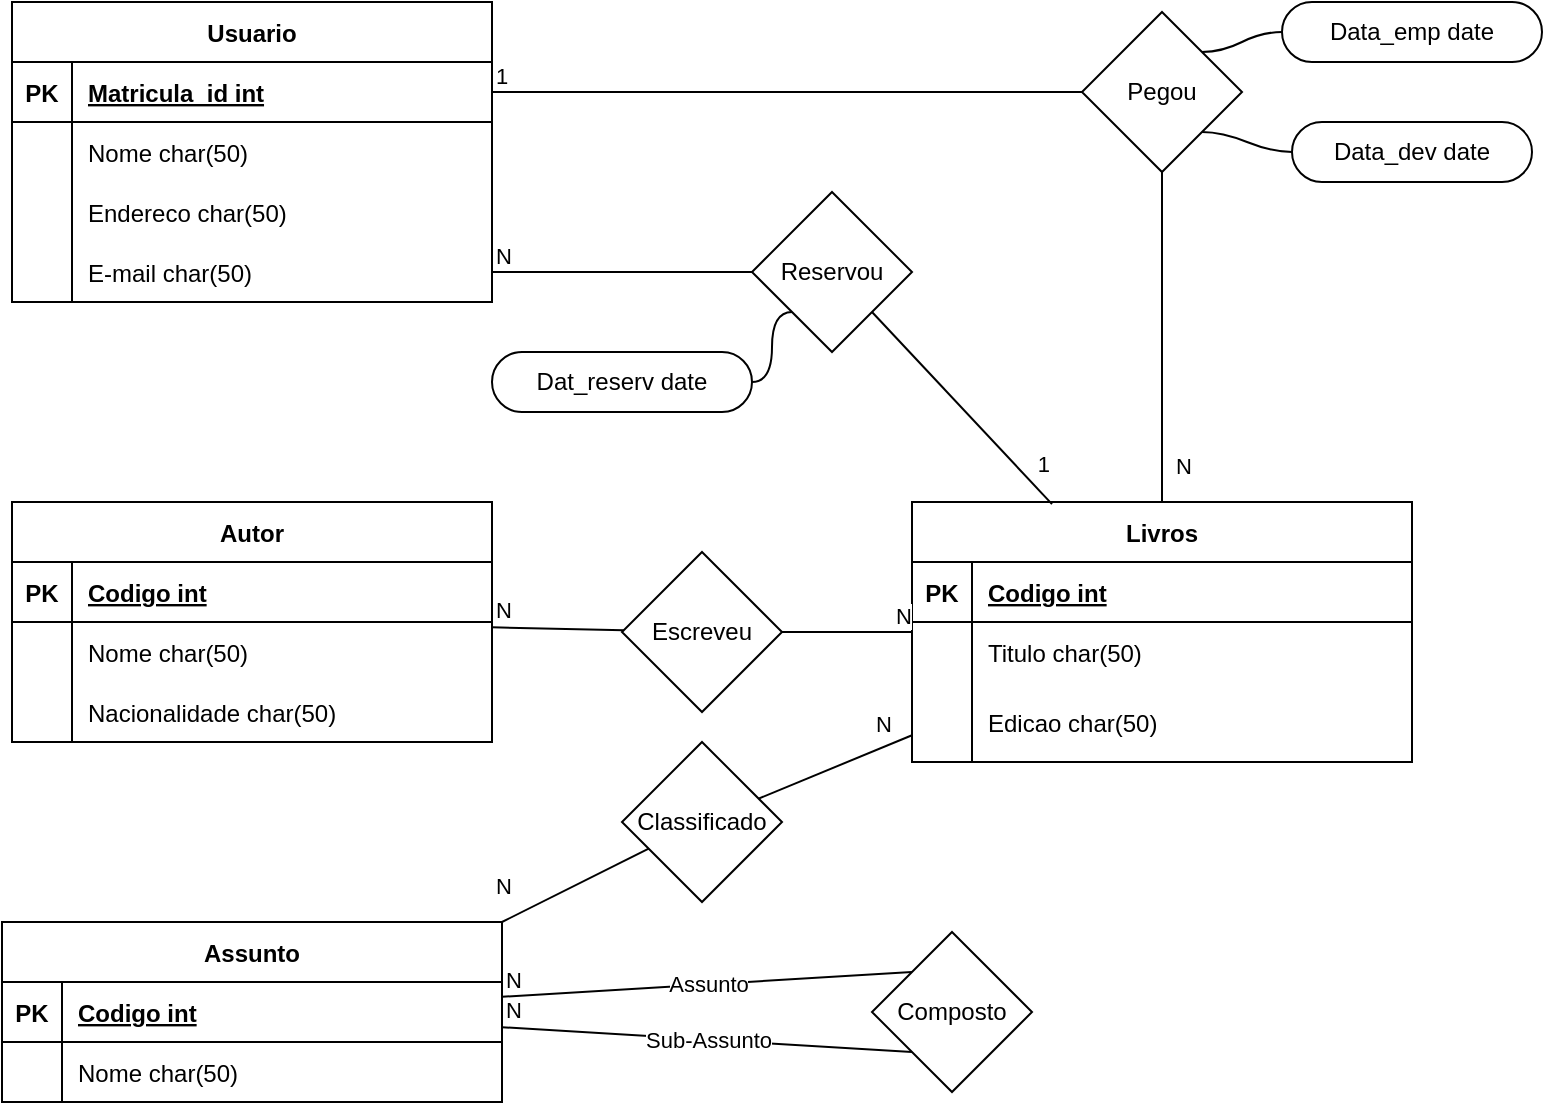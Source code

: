 <mxfile version="24.5.5" type="github">
  <diagram id="R2lEEEUBdFMjLlhIrx00" name="Page-1">
    <mxGraphModel dx="1386" dy="785" grid="1" gridSize="10" guides="1" tooltips="1" connect="1" arrows="1" fold="1" page="1" pageScale="1" pageWidth="850" pageHeight="1100" math="0" shadow="0" extFonts="Permanent Marker^https://fonts.googleapis.com/css?family=Permanent+Marker">
      <root>
        <mxCell id="0" />
        <mxCell id="1" parent="0" />
        <mxCell id="jcqtpW5KHv1Esdk2uRh_-1" value="Livros" style="shape=table;startSize=30;container=1;collapsible=1;childLayout=tableLayout;fixedRows=1;rowLines=0;fontStyle=1;align=center;resizeLast=1;" vertex="1" parent="1">
          <mxGeometry x="490" y="280" width="250" height="130" as="geometry" />
        </mxCell>
        <mxCell id="jcqtpW5KHv1Esdk2uRh_-2" value="" style="shape=partialRectangle;collapsible=0;dropTarget=0;pointerEvents=0;fillColor=none;points=[[0,0.5],[1,0.5]];portConstraint=eastwest;top=0;left=0;right=0;bottom=1;" vertex="1" parent="jcqtpW5KHv1Esdk2uRh_-1">
          <mxGeometry y="30" width="250" height="30" as="geometry" />
        </mxCell>
        <mxCell id="jcqtpW5KHv1Esdk2uRh_-3" value="PK" style="shape=partialRectangle;overflow=hidden;connectable=0;fillColor=none;top=0;left=0;bottom=0;right=0;fontStyle=1;" vertex="1" parent="jcqtpW5KHv1Esdk2uRh_-2">
          <mxGeometry width="30" height="30" as="geometry">
            <mxRectangle width="30" height="30" as="alternateBounds" />
          </mxGeometry>
        </mxCell>
        <mxCell id="jcqtpW5KHv1Esdk2uRh_-4" value="Codigo int" style="shape=partialRectangle;overflow=hidden;connectable=0;fillColor=none;top=0;left=0;bottom=0;right=0;align=left;spacingLeft=6;fontStyle=5;" vertex="1" parent="jcqtpW5KHv1Esdk2uRh_-2">
          <mxGeometry x="30" width="220" height="30" as="geometry">
            <mxRectangle width="220" height="30" as="alternateBounds" />
          </mxGeometry>
        </mxCell>
        <mxCell id="jcqtpW5KHv1Esdk2uRh_-5" value="" style="shape=partialRectangle;collapsible=0;dropTarget=0;pointerEvents=0;fillColor=none;points=[[0,0.5],[1,0.5]];portConstraint=eastwest;top=0;left=0;right=0;bottom=0;" vertex="1" parent="jcqtpW5KHv1Esdk2uRh_-1">
          <mxGeometry y="60" width="250" height="30" as="geometry" />
        </mxCell>
        <mxCell id="jcqtpW5KHv1Esdk2uRh_-6" value="" style="shape=partialRectangle;overflow=hidden;connectable=0;fillColor=none;top=0;left=0;bottom=0;right=0;" vertex="1" parent="jcqtpW5KHv1Esdk2uRh_-5">
          <mxGeometry width="30" height="30" as="geometry">
            <mxRectangle width="30" height="30" as="alternateBounds" />
          </mxGeometry>
        </mxCell>
        <mxCell id="jcqtpW5KHv1Esdk2uRh_-7" value="Titulo char(50)" style="shape=partialRectangle;overflow=hidden;connectable=0;fillColor=none;top=0;left=0;bottom=0;right=0;align=left;spacingLeft=6;" vertex="1" parent="jcqtpW5KHv1Esdk2uRh_-5">
          <mxGeometry x="30" width="220" height="30" as="geometry">
            <mxRectangle width="220" height="30" as="alternateBounds" />
          </mxGeometry>
        </mxCell>
        <mxCell id="jcqtpW5KHv1Esdk2uRh_-11" style="shape=partialRectangle;collapsible=0;dropTarget=0;pointerEvents=0;fillColor=none;points=[[0,0.5],[1,0.5]];portConstraint=eastwest;top=0;left=0;right=0;bottom=0;" vertex="1" parent="jcqtpW5KHv1Esdk2uRh_-1">
          <mxGeometry y="90" width="250" height="40" as="geometry" />
        </mxCell>
        <mxCell id="jcqtpW5KHv1Esdk2uRh_-12" style="shape=partialRectangle;overflow=hidden;connectable=0;fillColor=none;top=0;left=0;bottom=0;right=0;" vertex="1" parent="jcqtpW5KHv1Esdk2uRh_-11">
          <mxGeometry width="30" height="40" as="geometry">
            <mxRectangle width="30" height="40" as="alternateBounds" />
          </mxGeometry>
        </mxCell>
        <mxCell id="jcqtpW5KHv1Esdk2uRh_-13" value="Edicao char(50)" style="shape=partialRectangle;overflow=hidden;connectable=0;fillColor=none;top=0;left=0;bottom=0;right=0;align=left;spacingLeft=6;" vertex="1" parent="jcqtpW5KHv1Esdk2uRh_-11">
          <mxGeometry x="30" width="220" height="40" as="geometry">
            <mxRectangle width="220" height="40" as="alternateBounds" />
          </mxGeometry>
        </mxCell>
        <UserObject label="Autor" link="data:page/id,R2lEEEUBdFMjLlhIrx00" id="jcqtpW5KHv1Esdk2uRh_-14">
          <mxCell style="shape=table;startSize=30;container=1;collapsible=1;childLayout=tableLayout;fixedRows=1;rowLines=0;fontStyle=1;align=center;resizeLast=1;" vertex="1" parent="1">
            <mxGeometry x="40" y="280" width="240" height="120" as="geometry" />
          </mxCell>
        </UserObject>
        <mxCell id="jcqtpW5KHv1Esdk2uRh_-15" value="" style="shape=partialRectangle;collapsible=0;dropTarget=0;pointerEvents=0;fillColor=none;points=[[0,0.5],[1,0.5]];portConstraint=eastwest;top=0;left=0;right=0;bottom=1;" vertex="1" parent="jcqtpW5KHv1Esdk2uRh_-14">
          <mxGeometry y="30" width="240" height="30" as="geometry" />
        </mxCell>
        <mxCell id="jcqtpW5KHv1Esdk2uRh_-16" value="PK" style="shape=partialRectangle;overflow=hidden;connectable=0;fillColor=none;top=0;left=0;bottom=0;right=0;fontStyle=1;" vertex="1" parent="jcqtpW5KHv1Esdk2uRh_-15">
          <mxGeometry width="30" height="30" as="geometry">
            <mxRectangle width="30" height="30" as="alternateBounds" />
          </mxGeometry>
        </mxCell>
        <mxCell id="jcqtpW5KHv1Esdk2uRh_-17" value="Codigo int" style="shape=partialRectangle;overflow=hidden;connectable=0;fillColor=none;top=0;left=0;bottom=0;right=0;align=left;spacingLeft=6;fontStyle=5;" vertex="1" parent="jcqtpW5KHv1Esdk2uRh_-15">
          <mxGeometry x="30" width="210" height="30" as="geometry">
            <mxRectangle width="210" height="30" as="alternateBounds" />
          </mxGeometry>
        </mxCell>
        <mxCell id="jcqtpW5KHv1Esdk2uRh_-18" value="" style="shape=partialRectangle;collapsible=0;dropTarget=0;pointerEvents=0;fillColor=none;points=[[0,0.5],[1,0.5]];portConstraint=eastwest;top=0;left=0;right=0;bottom=0;" vertex="1" parent="jcqtpW5KHv1Esdk2uRh_-14">
          <mxGeometry y="60" width="240" height="30" as="geometry" />
        </mxCell>
        <mxCell id="jcqtpW5KHv1Esdk2uRh_-19" value="" style="shape=partialRectangle;overflow=hidden;connectable=0;fillColor=none;top=0;left=0;bottom=0;right=0;" vertex="1" parent="jcqtpW5KHv1Esdk2uRh_-18">
          <mxGeometry width="30" height="30" as="geometry">
            <mxRectangle width="30" height="30" as="alternateBounds" />
          </mxGeometry>
        </mxCell>
        <mxCell id="jcqtpW5KHv1Esdk2uRh_-20" value="Nome char(50)" style="shape=partialRectangle;overflow=hidden;connectable=0;fillColor=none;top=0;left=0;bottom=0;right=0;align=left;spacingLeft=6;" vertex="1" parent="jcqtpW5KHv1Esdk2uRh_-18">
          <mxGeometry x="30" width="210" height="30" as="geometry">
            <mxRectangle width="210" height="30" as="alternateBounds" />
          </mxGeometry>
        </mxCell>
        <mxCell id="jcqtpW5KHv1Esdk2uRh_-21" value="" style="shape=partialRectangle;collapsible=0;dropTarget=0;pointerEvents=0;fillColor=none;points=[[0,0.5],[1,0.5]];portConstraint=eastwest;top=0;left=0;right=0;bottom=0;" vertex="1" parent="jcqtpW5KHv1Esdk2uRh_-14">
          <mxGeometry y="90" width="240" height="30" as="geometry" />
        </mxCell>
        <mxCell id="jcqtpW5KHv1Esdk2uRh_-22" value="" style="shape=partialRectangle;overflow=hidden;connectable=0;fillColor=none;top=0;left=0;bottom=0;right=0;" vertex="1" parent="jcqtpW5KHv1Esdk2uRh_-21">
          <mxGeometry width="30" height="30" as="geometry">
            <mxRectangle width="30" height="30" as="alternateBounds" />
          </mxGeometry>
        </mxCell>
        <mxCell id="jcqtpW5KHv1Esdk2uRh_-23" value="Nacionalidade char(50)" style="shape=partialRectangle;overflow=hidden;connectable=0;fillColor=none;top=0;left=0;bottom=0;right=0;align=left;spacingLeft=6;" vertex="1" parent="jcqtpW5KHv1Esdk2uRh_-21">
          <mxGeometry x="30" width="210" height="30" as="geometry">
            <mxRectangle width="210" height="30" as="alternateBounds" />
          </mxGeometry>
        </mxCell>
        <mxCell id="jcqtpW5KHv1Esdk2uRh_-24" value="Usuario" style="shape=table;startSize=30;container=1;collapsible=1;childLayout=tableLayout;fixedRows=1;rowLines=0;fontStyle=1;align=center;resizeLast=1;" vertex="1" parent="1">
          <mxGeometry x="40" y="30" width="240" height="150" as="geometry" />
        </mxCell>
        <mxCell id="jcqtpW5KHv1Esdk2uRh_-25" value="" style="shape=partialRectangle;collapsible=0;dropTarget=0;pointerEvents=0;fillColor=none;points=[[0,0.5],[1,0.5]];portConstraint=eastwest;top=0;left=0;right=0;bottom=1;" vertex="1" parent="jcqtpW5KHv1Esdk2uRh_-24">
          <mxGeometry y="30" width="240" height="30" as="geometry" />
        </mxCell>
        <mxCell id="jcqtpW5KHv1Esdk2uRh_-26" value="PK" style="shape=partialRectangle;overflow=hidden;connectable=0;fillColor=none;top=0;left=0;bottom=0;right=0;fontStyle=1;" vertex="1" parent="jcqtpW5KHv1Esdk2uRh_-25">
          <mxGeometry width="30" height="30" as="geometry">
            <mxRectangle width="30" height="30" as="alternateBounds" />
          </mxGeometry>
        </mxCell>
        <mxCell id="jcqtpW5KHv1Esdk2uRh_-27" value="Matricula_id int" style="shape=partialRectangle;overflow=hidden;connectable=0;fillColor=none;top=0;left=0;bottom=0;right=0;align=left;spacingLeft=6;fontStyle=5;" vertex="1" parent="jcqtpW5KHv1Esdk2uRh_-25">
          <mxGeometry x="30" width="210" height="30" as="geometry">
            <mxRectangle width="210" height="30" as="alternateBounds" />
          </mxGeometry>
        </mxCell>
        <mxCell id="jcqtpW5KHv1Esdk2uRh_-28" value="" style="shape=partialRectangle;collapsible=0;dropTarget=0;pointerEvents=0;fillColor=none;points=[[0,0.5],[1,0.5]];portConstraint=eastwest;top=0;left=0;right=0;bottom=0;" vertex="1" parent="jcqtpW5KHv1Esdk2uRh_-24">
          <mxGeometry y="60" width="240" height="30" as="geometry" />
        </mxCell>
        <mxCell id="jcqtpW5KHv1Esdk2uRh_-29" value="" style="shape=partialRectangle;overflow=hidden;connectable=0;fillColor=none;top=0;left=0;bottom=0;right=0;" vertex="1" parent="jcqtpW5KHv1Esdk2uRh_-28">
          <mxGeometry width="30" height="30" as="geometry">
            <mxRectangle width="30" height="30" as="alternateBounds" />
          </mxGeometry>
        </mxCell>
        <mxCell id="jcqtpW5KHv1Esdk2uRh_-30" value="Nome char(50)" style="shape=partialRectangle;overflow=hidden;connectable=0;fillColor=none;top=0;left=0;bottom=0;right=0;align=left;spacingLeft=6;" vertex="1" parent="jcqtpW5KHv1Esdk2uRh_-28">
          <mxGeometry x="30" width="210" height="30" as="geometry">
            <mxRectangle width="210" height="30" as="alternateBounds" />
          </mxGeometry>
        </mxCell>
        <mxCell id="jcqtpW5KHv1Esdk2uRh_-31" style="shape=partialRectangle;collapsible=0;dropTarget=0;pointerEvents=0;fillColor=none;points=[[0,0.5],[1,0.5]];portConstraint=eastwest;top=0;left=0;right=0;bottom=0;" vertex="1" parent="jcqtpW5KHv1Esdk2uRh_-24">
          <mxGeometry y="90" width="240" height="30" as="geometry" />
        </mxCell>
        <mxCell id="jcqtpW5KHv1Esdk2uRh_-32" style="shape=partialRectangle;overflow=hidden;connectable=0;fillColor=none;top=0;left=0;bottom=0;right=0;" vertex="1" parent="jcqtpW5KHv1Esdk2uRh_-31">
          <mxGeometry width="30" height="30" as="geometry">
            <mxRectangle width="30" height="30" as="alternateBounds" />
          </mxGeometry>
        </mxCell>
        <mxCell id="jcqtpW5KHv1Esdk2uRh_-33" value="Endereco char(50)" style="shape=partialRectangle;overflow=hidden;connectable=0;fillColor=none;top=0;left=0;bottom=0;right=0;align=left;spacingLeft=6;" vertex="1" parent="jcqtpW5KHv1Esdk2uRh_-31">
          <mxGeometry x="30" width="210" height="30" as="geometry">
            <mxRectangle width="210" height="30" as="alternateBounds" />
          </mxGeometry>
        </mxCell>
        <mxCell id="jcqtpW5KHv1Esdk2uRh_-34" style="shape=partialRectangle;collapsible=0;dropTarget=0;pointerEvents=0;fillColor=none;points=[[0,0.5],[1,0.5]];portConstraint=eastwest;top=0;left=0;right=0;bottom=0;" vertex="1" parent="jcqtpW5KHv1Esdk2uRh_-24">
          <mxGeometry y="120" width="240" height="30" as="geometry" />
        </mxCell>
        <mxCell id="jcqtpW5KHv1Esdk2uRh_-35" style="shape=partialRectangle;overflow=hidden;connectable=0;fillColor=none;top=0;left=0;bottom=0;right=0;" vertex="1" parent="jcqtpW5KHv1Esdk2uRh_-34">
          <mxGeometry width="30" height="30" as="geometry">
            <mxRectangle width="30" height="30" as="alternateBounds" />
          </mxGeometry>
        </mxCell>
        <mxCell id="jcqtpW5KHv1Esdk2uRh_-36" value="E-mail char(50)" style="shape=partialRectangle;overflow=hidden;connectable=0;fillColor=none;top=0;left=0;bottom=0;right=0;align=left;spacingLeft=6;" vertex="1" parent="jcqtpW5KHv1Esdk2uRh_-34">
          <mxGeometry x="30" width="210" height="30" as="geometry">
            <mxRectangle width="210" height="30" as="alternateBounds" />
          </mxGeometry>
        </mxCell>
        <mxCell id="jcqtpW5KHv1Esdk2uRh_-46" value="Assunto" style="shape=table;startSize=30;container=1;collapsible=1;childLayout=tableLayout;fixedRows=1;rowLines=0;fontStyle=1;align=center;resizeLast=1;" vertex="1" parent="1">
          <mxGeometry x="35" y="490" width="250" height="90" as="geometry" />
        </mxCell>
        <mxCell id="jcqtpW5KHv1Esdk2uRh_-47" value="" style="shape=partialRectangle;collapsible=0;dropTarget=0;pointerEvents=0;fillColor=none;points=[[0,0.5],[1,0.5]];portConstraint=eastwest;top=0;left=0;right=0;bottom=1;" vertex="1" parent="jcqtpW5KHv1Esdk2uRh_-46">
          <mxGeometry y="30" width="250" height="30" as="geometry" />
        </mxCell>
        <mxCell id="jcqtpW5KHv1Esdk2uRh_-48" value="PK" style="shape=partialRectangle;overflow=hidden;connectable=0;fillColor=none;top=0;left=0;bottom=0;right=0;fontStyle=1;" vertex="1" parent="jcqtpW5KHv1Esdk2uRh_-47">
          <mxGeometry width="30" height="30" as="geometry">
            <mxRectangle width="30" height="30" as="alternateBounds" />
          </mxGeometry>
        </mxCell>
        <mxCell id="jcqtpW5KHv1Esdk2uRh_-49" value="Codigo int" style="shape=partialRectangle;overflow=hidden;connectable=0;fillColor=none;top=0;left=0;bottom=0;right=0;align=left;spacingLeft=6;fontStyle=5;" vertex="1" parent="jcqtpW5KHv1Esdk2uRh_-47">
          <mxGeometry x="30" width="220" height="30" as="geometry">
            <mxRectangle width="220" height="30" as="alternateBounds" />
          </mxGeometry>
        </mxCell>
        <mxCell id="jcqtpW5KHv1Esdk2uRh_-50" value="" style="shape=partialRectangle;collapsible=0;dropTarget=0;pointerEvents=0;fillColor=none;points=[[0,0.5],[1,0.5]];portConstraint=eastwest;top=0;left=0;right=0;bottom=0;" vertex="1" parent="jcqtpW5KHv1Esdk2uRh_-46">
          <mxGeometry y="60" width="250" height="30" as="geometry" />
        </mxCell>
        <mxCell id="jcqtpW5KHv1Esdk2uRh_-51" value="" style="shape=partialRectangle;overflow=hidden;connectable=0;fillColor=none;top=0;left=0;bottom=0;right=0;" vertex="1" parent="jcqtpW5KHv1Esdk2uRh_-50">
          <mxGeometry width="30" height="30" as="geometry">
            <mxRectangle width="30" height="30" as="alternateBounds" />
          </mxGeometry>
        </mxCell>
        <mxCell id="jcqtpW5KHv1Esdk2uRh_-52" value="Nome char(50)" style="shape=partialRectangle;overflow=hidden;connectable=0;fillColor=none;top=0;left=0;bottom=0;right=0;align=left;spacingLeft=6;" vertex="1" parent="jcqtpW5KHv1Esdk2uRh_-50">
          <mxGeometry x="30" width="220" height="30" as="geometry">
            <mxRectangle width="220" height="30" as="alternateBounds" />
          </mxGeometry>
        </mxCell>
        <mxCell id="jcqtpW5KHv1Esdk2uRh_-73" value="Reservou" style="rhombus;whiteSpace=wrap;html=1;" vertex="1" parent="1">
          <mxGeometry x="410" y="125" width="80" height="80" as="geometry" />
        </mxCell>
        <mxCell id="jcqtpW5KHv1Esdk2uRh_-74" value="Dat_reserv date" style="whiteSpace=wrap;html=1;rounded=1;arcSize=50;align=center;verticalAlign=middle;strokeWidth=1;autosize=1;spacing=4;treeFolding=1;treeMoving=1;newEdgeStyle={&quot;edgeStyle&quot;:&quot;entityRelationEdgeStyle&quot;,&quot;startArrow&quot;:&quot;none&quot;,&quot;endArrow&quot;:&quot;none&quot;,&quot;segment&quot;:10,&quot;curved&quot;:1,&quot;sourcePerimeterSpacing&quot;:0,&quot;targetPerimeterSpacing&quot;:0};" vertex="1" parent="1">
          <mxGeometry x="280" y="205" width="130" height="30" as="geometry" />
        </mxCell>
        <mxCell id="jcqtpW5KHv1Esdk2uRh_-75" value="" style="edgeStyle=entityRelationEdgeStyle;startArrow=none;endArrow=none;segment=10;curved=1;sourcePerimeterSpacing=0;targetPerimeterSpacing=0;rounded=0;exitX=0;exitY=1;exitDx=0;exitDy=0;" edge="1" target="jcqtpW5KHv1Esdk2uRh_-74" parent="1" source="jcqtpW5KHv1Esdk2uRh_-73">
          <mxGeometry relative="1" as="geometry">
            <mxPoint x="290" y="272" as="sourcePoint" />
          </mxGeometry>
        </mxCell>
        <mxCell id="jcqtpW5KHv1Esdk2uRh_-76" value="" style="endArrow=none;html=1;rounded=0;entryX=0;entryY=0.5;entryDx=0;entryDy=0;exitX=1;exitY=0.5;exitDx=0;exitDy=0;endFill=0;" edge="1" parent="1" source="jcqtpW5KHv1Esdk2uRh_-34" target="jcqtpW5KHv1Esdk2uRh_-73">
          <mxGeometry relative="1" as="geometry">
            <mxPoint x="490" y="80" as="sourcePoint" />
            <mxPoint x="650" y="80" as="targetPoint" />
          </mxGeometry>
        </mxCell>
        <mxCell id="jcqtpW5KHv1Esdk2uRh_-78" value="N" style="edgeLabel;resizable=0;html=1;;align=left;verticalAlign=bottom;" connectable="0" vertex="1" parent="jcqtpW5KHv1Esdk2uRh_-76">
          <mxGeometry x="-1" relative="1" as="geometry" />
        </mxCell>
        <mxCell id="jcqtpW5KHv1Esdk2uRh_-79" value="" style="endArrow=none;html=1;rounded=0;exitX=1;exitY=1;exitDx=0;exitDy=0;entryX=0.28;entryY=0.008;entryDx=0;entryDy=0;entryPerimeter=0;endFill=0;" edge="1" parent="1" source="jcqtpW5KHv1Esdk2uRh_-73" target="jcqtpW5KHv1Esdk2uRh_-1">
          <mxGeometry relative="1" as="geometry">
            <mxPoint x="670" y="150" as="sourcePoint" />
            <mxPoint x="830" y="150" as="targetPoint" />
          </mxGeometry>
        </mxCell>
        <mxCell id="jcqtpW5KHv1Esdk2uRh_-82" value="1" style="edgeLabel;resizable=0;html=1;;align=right;verticalAlign=bottom;" connectable="0" vertex="1" parent="jcqtpW5KHv1Esdk2uRh_-79">
          <mxGeometry x="1" relative="1" as="geometry">
            <mxPoint y="-11" as="offset" />
          </mxGeometry>
        </mxCell>
        <mxCell id="jcqtpW5KHv1Esdk2uRh_-83" value="Pegou" style="rhombus;whiteSpace=wrap;html=1;" vertex="1" parent="1">
          <mxGeometry x="575" y="35" width="80" height="80" as="geometry" />
        </mxCell>
        <mxCell id="jcqtpW5KHv1Esdk2uRh_-84" value="" style="endArrow=none;html=1;rounded=0;exitX=1;exitY=0.5;exitDx=0;exitDy=0;endFill=0;" edge="1" parent="1" source="jcqtpW5KHv1Esdk2uRh_-25" target="jcqtpW5KHv1Esdk2uRh_-83">
          <mxGeometry relative="1" as="geometry">
            <mxPoint x="340" y="200" as="sourcePoint" />
            <mxPoint x="500" y="200" as="targetPoint" />
          </mxGeometry>
        </mxCell>
        <mxCell id="jcqtpW5KHv1Esdk2uRh_-86" value="1" style="edgeLabel;resizable=0;html=1;;align=left;verticalAlign=bottom;" connectable="0" vertex="1" parent="jcqtpW5KHv1Esdk2uRh_-84">
          <mxGeometry x="-1" relative="1" as="geometry" />
        </mxCell>
        <mxCell id="jcqtpW5KHv1Esdk2uRh_-87" value="" style="endArrow=none;html=1;rounded=0;exitX=0.5;exitY=1;exitDx=0;exitDy=0;entryX=0.5;entryY=0;entryDx=0;entryDy=0;endFill=0;" edge="1" parent="1" source="jcqtpW5KHv1Esdk2uRh_-83" target="jcqtpW5KHv1Esdk2uRh_-1">
          <mxGeometry relative="1" as="geometry">
            <mxPoint x="340" y="200" as="sourcePoint" />
            <mxPoint x="500" y="200" as="targetPoint" />
          </mxGeometry>
        </mxCell>
        <mxCell id="jcqtpW5KHv1Esdk2uRh_-90" value="N" style="edgeLabel;resizable=0;html=1;;align=right;verticalAlign=bottom;" connectable="0" vertex="1" parent="jcqtpW5KHv1Esdk2uRh_-87">
          <mxGeometry x="1" relative="1" as="geometry">
            <mxPoint x="15" y="-10" as="offset" />
          </mxGeometry>
        </mxCell>
        <mxCell id="jcqtpW5KHv1Esdk2uRh_-91" value="Data_emp&lt;span style=&quot;background-color: initial;&quot;&gt;&amp;nbsp;date&lt;/span&gt;" style="whiteSpace=wrap;html=1;rounded=1;arcSize=50;align=center;verticalAlign=middle;strokeWidth=1;autosize=1;spacing=4;treeFolding=1;treeMoving=1;newEdgeStyle={&quot;edgeStyle&quot;:&quot;entityRelationEdgeStyle&quot;,&quot;startArrow&quot;:&quot;none&quot;,&quot;endArrow&quot;:&quot;none&quot;,&quot;segment&quot;:10,&quot;curved&quot;:1,&quot;sourcePerimeterSpacing&quot;:0,&quot;targetPerimeterSpacing&quot;:0};" vertex="1" parent="1">
          <mxGeometry x="675" y="30" width="130" height="30" as="geometry" />
        </mxCell>
        <mxCell id="jcqtpW5KHv1Esdk2uRh_-92" value="" style="edgeStyle=entityRelationEdgeStyle;startArrow=none;endArrow=none;segment=10;curved=1;sourcePerimeterSpacing=0;targetPerimeterSpacing=0;rounded=0;exitX=1;exitY=0;exitDx=0;exitDy=0;" edge="1" target="jcqtpW5KHv1Esdk2uRh_-91" parent="1" source="jcqtpW5KHv1Esdk2uRh_-83">
          <mxGeometry relative="1" as="geometry">
            <mxPoint x="660" y="62" as="sourcePoint" />
          </mxGeometry>
        </mxCell>
        <mxCell id="jcqtpW5KHv1Esdk2uRh_-93" value="Data_dev date" style="whiteSpace=wrap;html=1;rounded=1;arcSize=50;align=center;verticalAlign=middle;strokeWidth=1;autosize=1;spacing=4;treeFolding=1;treeMoving=1;newEdgeStyle={&quot;edgeStyle&quot;:&quot;entityRelationEdgeStyle&quot;,&quot;startArrow&quot;:&quot;none&quot;,&quot;endArrow&quot;:&quot;none&quot;,&quot;segment&quot;:10,&quot;curved&quot;:1,&quot;sourcePerimeterSpacing&quot;:0,&quot;targetPerimeterSpacing&quot;:0};" vertex="1" parent="1">
          <mxGeometry x="680" y="90" width="120" height="30" as="geometry" />
        </mxCell>
        <mxCell id="jcqtpW5KHv1Esdk2uRh_-94" value="" style="edgeStyle=entityRelationEdgeStyle;startArrow=none;endArrow=none;segment=10;curved=1;sourcePerimeterSpacing=0;targetPerimeterSpacing=0;rounded=0;exitX=1;exitY=1;exitDx=0;exitDy=0;" edge="1" target="jcqtpW5KHv1Esdk2uRh_-93" parent="1" source="jcqtpW5KHv1Esdk2uRh_-83">
          <mxGeometry relative="1" as="geometry">
            <mxPoint x="660" y="132" as="sourcePoint" />
          </mxGeometry>
        </mxCell>
        <mxCell id="jcqtpW5KHv1Esdk2uRh_-95" value="Escreveu" style="rhombus;whiteSpace=wrap;html=1;" vertex="1" parent="1">
          <mxGeometry x="345" y="305" width="80" height="80" as="geometry" />
        </mxCell>
        <mxCell id="jcqtpW5KHv1Esdk2uRh_-96" value="" style="endArrow=none;html=1;rounded=0;endFill=0;" edge="1" parent="1" source="jcqtpW5KHv1Esdk2uRh_-14" target="jcqtpW5KHv1Esdk2uRh_-95">
          <mxGeometry relative="1" as="geometry">
            <mxPoint x="340" y="200" as="sourcePoint" />
            <mxPoint x="500" y="200" as="targetPoint" />
          </mxGeometry>
        </mxCell>
        <mxCell id="jcqtpW5KHv1Esdk2uRh_-98" value="N" style="edgeLabel;resizable=0;html=1;;align=left;verticalAlign=bottom;" connectable="0" vertex="1" parent="jcqtpW5KHv1Esdk2uRh_-96">
          <mxGeometry x="-1" relative="1" as="geometry" />
        </mxCell>
        <mxCell id="jcqtpW5KHv1Esdk2uRh_-104" value="" style="endArrow=none;html=1;rounded=0;exitX=1;exitY=0.5;exitDx=0;exitDy=0;endFill=0;" edge="1" parent="1" source="jcqtpW5KHv1Esdk2uRh_-95" target="jcqtpW5KHv1Esdk2uRh_-1">
          <mxGeometry relative="1" as="geometry">
            <mxPoint x="340" y="200" as="sourcePoint" />
            <mxPoint x="500" y="200" as="targetPoint" />
          </mxGeometry>
        </mxCell>
        <mxCell id="jcqtpW5KHv1Esdk2uRh_-107" value="N" style="edgeLabel;resizable=0;html=1;;align=right;verticalAlign=bottom;" connectable="0" vertex="1" parent="jcqtpW5KHv1Esdk2uRh_-104">
          <mxGeometry x="1" relative="1" as="geometry" />
        </mxCell>
        <mxCell id="jcqtpW5KHv1Esdk2uRh_-108" value="Classificado" style="rhombus;whiteSpace=wrap;html=1;" vertex="1" parent="1">
          <mxGeometry x="345" y="400" width="80" height="80" as="geometry" />
        </mxCell>
        <mxCell id="jcqtpW5KHv1Esdk2uRh_-109" value="Composto" style="rhombus;whiteSpace=wrap;html=1;" vertex="1" parent="1">
          <mxGeometry x="470" y="495" width="80" height="80" as="geometry" />
        </mxCell>
        <mxCell id="jcqtpW5KHv1Esdk2uRh_-121" value="" style="endArrow=none;html=1;rounded=0;entryX=0;entryY=1;entryDx=0;entryDy=0;endFill=0;" edge="1" parent="1" source="jcqtpW5KHv1Esdk2uRh_-46" target="jcqtpW5KHv1Esdk2uRh_-109">
          <mxGeometry relative="1" as="geometry">
            <mxPoint x="340" y="400" as="sourcePoint" />
            <mxPoint x="500" y="400" as="targetPoint" />
          </mxGeometry>
        </mxCell>
        <mxCell id="jcqtpW5KHv1Esdk2uRh_-122" value="Sub-Assunto" style="edgeLabel;resizable=0;html=1;;align=center;verticalAlign=middle;" connectable="0" vertex="1" parent="jcqtpW5KHv1Esdk2uRh_-121">
          <mxGeometry relative="1" as="geometry" />
        </mxCell>
        <mxCell id="jcqtpW5KHv1Esdk2uRh_-123" value="N" style="edgeLabel;resizable=0;html=1;;align=left;verticalAlign=bottom;" connectable="0" vertex="1" parent="jcqtpW5KHv1Esdk2uRh_-121">
          <mxGeometry x="-1" relative="1" as="geometry" />
        </mxCell>
        <mxCell id="jcqtpW5KHv1Esdk2uRh_-124" value="" style="endArrow=none;html=1;rounded=0;entryX=0;entryY=0;entryDx=0;entryDy=0;endFill=0;" edge="1" parent="1" source="jcqtpW5KHv1Esdk2uRh_-46" target="jcqtpW5KHv1Esdk2uRh_-109">
          <mxGeometry relative="1" as="geometry">
            <mxPoint x="340" y="400" as="sourcePoint" />
            <mxPoint x="500" y="400" as="targetPoint" />
          </mxGeometry>
        </mxCell>
        <mxCell id="jcqtpW5KHv1Esdk2uRh_-125" value="Assunto" style="edgeLabel;resizable=0;html=1;;align=center;verticalAlign=middle;" connectable="0" vertex="1" parent="jcqtpW5KHv1Esdk2uRh_-124">
          <mxGeometry relative="1" as="geometry" />
        </mxCell>
        <mxCell id="jcqtpW5KHv1Esdk2uRh_-126" value="N" style="edgeLabel;resizable=0;html=1;;align=left;verticalAlign=bottom;" connectable="0" vertex="1" parent="jcqtpW5KHv1Esdk2uRh_-124">
          <mxGeometry x="-1" relative="1" as="geometry" />
        </mxCell>
        <mxCell id="jcqtpW5KHv1Esdk2uRh_-130" value="" style="endArrow=none;html=1;rounded=0;exitX=1;exitY=0;exitDx=0;exitDy=0;endFill=0;" edge="1" parent="1" source="jcqtpW5KHv1Esdk2uRh_-46" target="jcqtpW5KHv1Esdk2uRh_-108">
          <mxGeometry relative="1" as="geometry">
            <mxPoint x="340" y="400" as="sourcePoint" />
            <mxPoint x="500" y="400" as="targetPoint" />
          </mxGeometry>
        </mxCell>
        <mxCell id="jcqtpW5KHv1Esdk2uRh_-132" value="N" style="edgeLabel;resizable=0;html=1;;align=left;verticalAlign=bottom;" connectable="0" vertex="1" parent="jcqtpW5KHv1Esdk2uRh_-130">
          <mxGeometry x="-1" relative="1" as="geometry">
            <mxPoint x="-5" y="-10" as="offset" />
          </mxGeometry>
        </mxCell>
        <mxCell id="jcqtpW5KHv1Esdk2uRh_-133" value="" style="endArrow=none;html=1;rounded=0;endFill=0;" edge="1" parent="1" source="jcqtpW5KHv1Esdk2uRh_-1" target="jcqtpW5KHv1Esdk2uRh_-108">
          <mxGeometry relative="1" as="geometry">
            <mxPoint x="440" y="370" as="sourcePoint" />
            <mxPoint x="500" y="400" as="targetPoint" />
          </mxGeometry>
        </mxCell>
        <mxCell id="jcqtpW5KHv1Esdk2uRh_-135" value="N" style="edgeLabel;resizable=0;html=1;;align=left;verticalAlign=bottom;" connectable="0" vertex="1" parent="jcqtpW5KHv1Esdk2uRh_-133">
          <mxGeometry x="-1" relative="1" as="geometry">
            <mxPoint x="-20" y="3" as="offset" />
          </mxGeometry>
        </mxCell>
      </root>
    </mxGraphModel>
  </diagram>
</mxfile>
